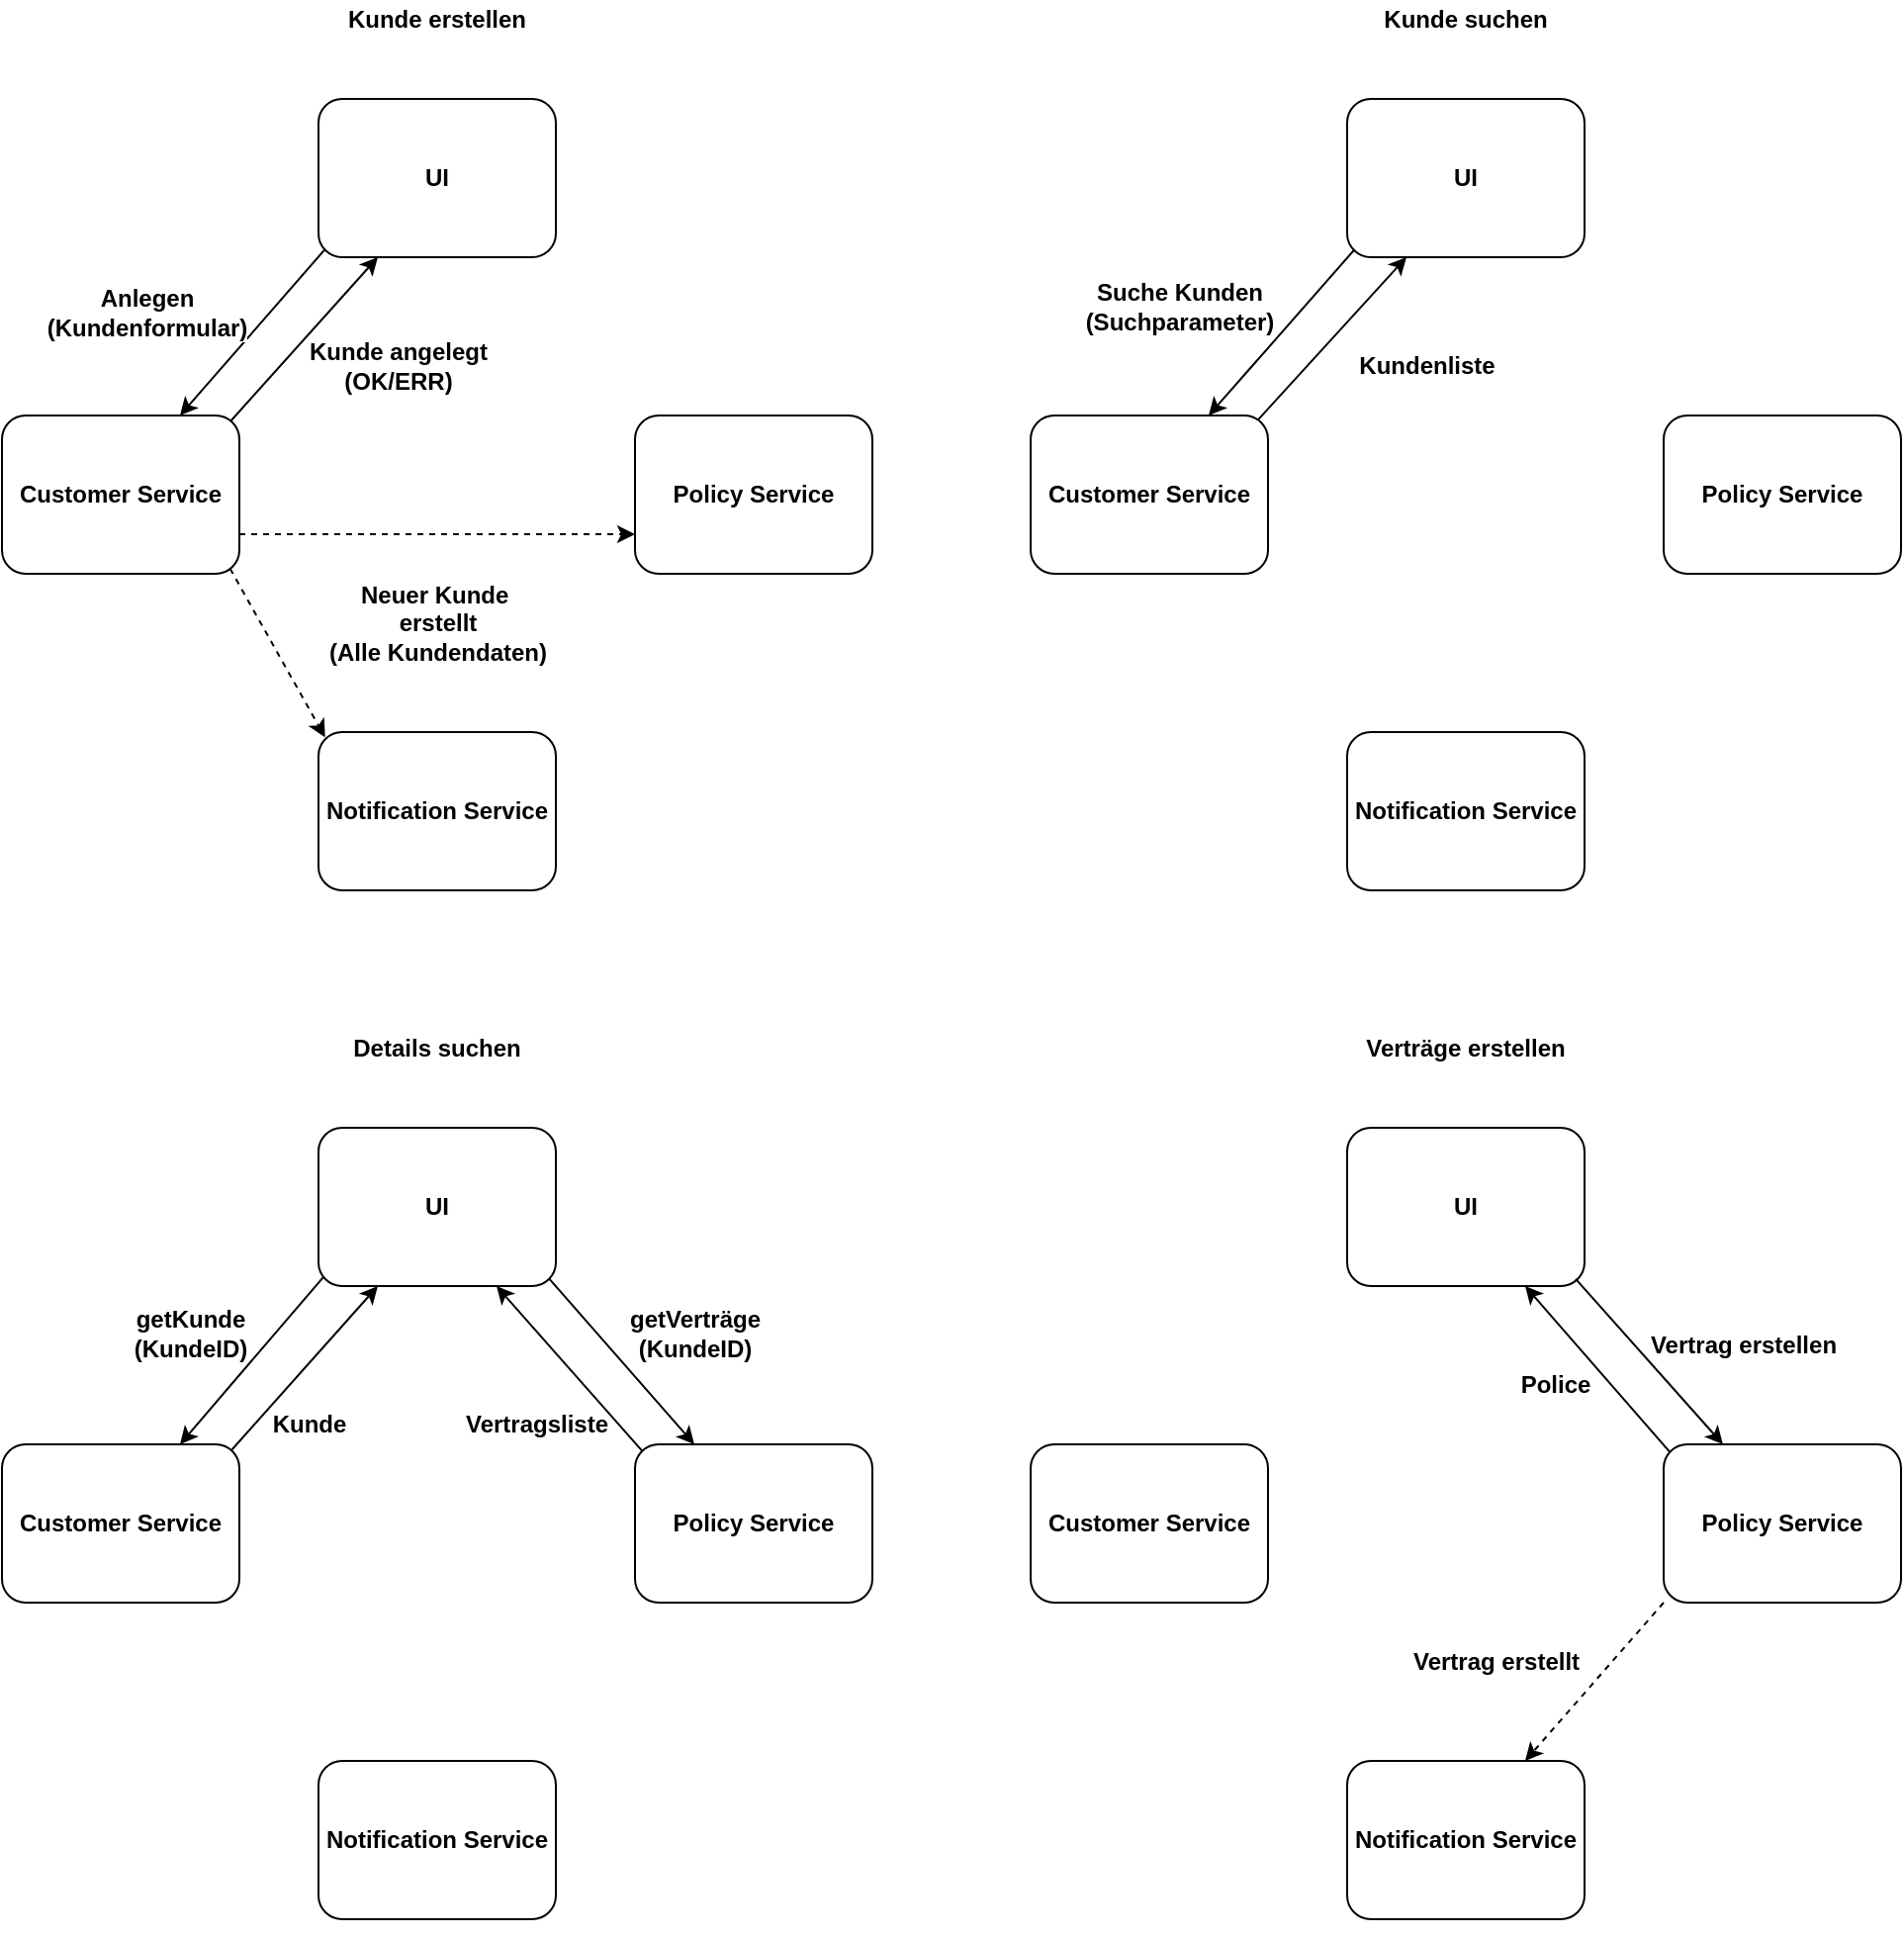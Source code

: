 <mxfile version="20.8.10" type="device"><diagram id="vUBVWj_TVEhbHlEXIbPc" name="Page-1"><mxGraphModel dx="2171" dy="1465" grid="1" gridSize="10" guides="1" tooltips="1" connect="1" arrows="1" fold="1" page="0" pageScale="1" pageWidth="827" pageHeight="1169" math="0" shadow="0"><root><mxCell id="0"/><mxCell id="1" parent="0"/><mxCell id="7O76CwQ0gycXTj-WSQ7d-1" value="" style="group;fontStyle=1;fontSize=12;" parent="1" vertex="1" connectable="0"><mxGeometry x="200" y="30" width="440" height="450" as="geometry"/></mxCell><mxCell id="97YL_J8Bglhj1jAFLQvO-1" value="UI" style="rounded=1;whiteSpace=wrap;html=1;fontStyle=1;fontSize=12;" parent="7O76CwQ0gycXTj-WSQ7d-1" vertex="1"><mxGeometry x="160" y="50" width="120" height="80" as="geometry"/></mxCell><mxCell id="97YL_J8Bglhj1jAFLQvO-2" value="Notification Service" style="rounded=1;whiteSpace=wrap;html=1;fontStyle=1;fontSize=12;" parent="7O76CwQ0gycXTj-WSQ7d-1" vertex="1"><mxGeometry x="160" y="370" width="120" height="80" as="geometry"/></mxCell><mxCell id="97YL_J8Bglhj1jAFLQvO-34" style="rounded=0;orthogonalLoop=1;jettySize=auto;html=1;exitX=0.961;exitY=0.968;exitDx=0;exitDy=0;entryX=0.028;entryY=0.033;entryDx=0;entryDy=0;dashed=1;entryPerimeter=0;exitPerimeter=0;fontStyle=1;fontSize=12;" parent="7O76CwQ0gycXTj-WSQ7d-1" source="97YL_J8Bglhj1jAFLQvO-3" target="97YL_J8Bglhj1jAFLQvO-2" edge="1"><mxGeometry relative="1" as="geometry"/></mxCell><mxCell id="97YL_J8Bglhj1jAFLQvO-36" style="edgeStyle=none;rounded=0;orthogonalLoop=1;jettySize=auto;html=1;exitX=0.965;exitY=0.033;exitDx=0;exitDy=0;entryX=0.25;entryY=1;entryDx=0;entryDy=0;exitPerimeter=0;fontStyle=1;fontSize=12;" parent="7O76CwQ0gycXTj-WSQ7d-1" source="97YL_J8Bglhj1jAFLQvO-3" target="97YL_J8Bglhj1jAFLQvO-1" edge="1"><mxGeometry relative="1" as="geometry"/></mxCell><mxCell id="97YL_J8Bglhj1jAFLQvO-3" value="Customer Service" style="rounded=1;whiteSpace=wrap;html=1;fontStyle=1;fontSize=12;" parent="7O76CwQ0gycXTj-WSQ7d-1" vertex="1"><mxGeometry y="210" width="120" height="80" as="geometry"/></mxCell><mxCell id="97YL_J8Bglhj1jAFLQvO-37" style="edgeStyle=none;rounded=0;orthogonalLoop=1;jettySize=auto;html=1;exitX=0.024;exitY=0.956;exitDx=0;exitDy=0;entryX=0.75;entryY=0;entryDx=0;entryDy=0;exitPerimeter=0;fontStyle=1;fontSize=12;" parent="7O76CwQ0gycXTj-WSQ7d-1" source="97YL_J8Bglhj1jAFLQvO-1" target="97YL_J8Bglhj1jAFLQvO-3" edge="1"><mxGeometry relative="1" as="geometry"/></mxCell><mxCell id="97YL_J8Bglhj1jAFLQvO-38" value="Anlegen&lt;br style=&quot;font-size: 12px;&quot;&gt;(Kundenformular)" style="edgeLabel;html=1;align=center;verticalAlign=middle;resizable=0;points=[];fontSize=12;fontStyle=1" parent="97YL_J8Bglhj1jAFLQvO-37" vertex="1" connectable="0"><mxGeometry x="-0.437" y="2" relative="1" as="geometry"><mxPoint x="-71.75" y="6.11" as="offset"/></mxGeometry></mxCell><mxCell id="97YL_J8Bglhj1jAFLQvO-4" value="Policy Service" style="rounded=1;whiteSpace=wrap;html=1;fontStyle=1;fontSize=12;" parent="7O76CwQ0gycXTj-WSQ7d-1" vertex="1"><mxGeometry x="320" y="210" width="120" height="80" as="geometry"/></mxCell><mxCell id="97YL_J8Bglhj1jAFLQvO-35" style="edgeStyle=none;rounded=0;orthogonalLoop=1;jettySize=auto;html=1;exitX=1;exitY=0.75;exitDx=0;exitDy=0;entryX=0;entryY=0.75;entryDx=0;entryDy=0;dashed=1;fontStyle=1;fontSize=12;" parent="7O76CwQ0gycXTj-WSQ7d-1" source="97YL_J8Bglhj1jAFLQvO-3" target="97YL_J8Bglhj1jAFLQvO-4" edge="1"><mxGeometry relative="1" as="geometry"/></mxCell><mxCell id="97YL_J8Bglhj1jAFLQvO-5" style="edgeStyle=orthogonalEdgeStyle;rounded=0;orthogonalLoop=1;jettySize=auto;html=1;exitX=0.5;exitY=1;exitDx=0;exitDy=0;fontStyle=1;fontSize=12;" parent="7O76CwQ0gycXTj-WSQ7d-1" source="97YL_J8Bglhj1jAFLQvO-2" target="97YL_J8Bglhj1jAFLQvO-2" edge="1"><mxGeometry relative="1" as="geometry"/></mxCell><mxCell id="97YL_J8Bglhj1jAFLQvO-10" value="Kunde erstellen" style="text;html=1;strokeColor=none;fillColor=none;align=center;verticalAlign=middle;whiteSpace=wrap;rounded=0;fontStyle=1;fontSize=12;" parent="7O76CwQ0gycXTj-WSQ7d-1" vertex="1"><mxGeometry width="440" height="20" as="geometry"/></mxCell><mxCell id="97YL_J8Bglhj1jAFLQvO-39" value="Kunde angelegt&lt;br style=&quot;font-size: 12px;&quot;&gt;(OK/ERR)" style="text;html=1;align=center;verticalAlign=middle;resizable=0;points=[];autosize=1;fontStyle=1;fontSize=12;" parent="7O76CwQ0gycXTj-WSQ7d-1" vertex="1"><mxGeometry x="145" y="165" width="110" height="40" as="geometry"/></mxCell><mxCell id="97YL_J8Bglhj1jAFLQvO-40" value="Neuer Kunde&amp;nbsp;&lt;br style=&quot;font-size: 12px;&quot;&gt;erstellt&lt;br style=&quot;font-size: 12px;&quot;&gt;(Alle Kundendaten)" style="text;html=1;align=center;verticalAlign=middle;resizable=0;points=[];autosize=1;fontSize=12;fontStyle=1" parent="7O76CwQ0gycXTj-WSQ7d-1" vertex="1"><mxGeometry x="155" y="285" width="130" height="60" as="geometry"/></mxCell><mxCell id="7O76CwQ0gycXTj-WSQ7d-2" value="" style="group;fontStyle=1;fontSize=12;" parent="1" vertex="1" connectable="0"><mxGeometry x="720" y="30" width="440" height="450" as="geometry"/></mxCell><mxCell id="97YL_J8Bglhj1jAFLQvO-17" value="UI" style="rounded=1;whiteSpace=wrap;html=1;fontStyle=1;fontSize=12;" parent="7O76CwQ0gycXTj-WSQ7d-2" vertex="1"><mxGeometry x="160" y="50" width="120" height="80" as="geometry"/></mxCell><mxCell id="97YL_J8Bglhj1jAFLQvO-18" value="Notification Service" style="rounded=1;whiteSpace=wrap;html=1;fontStyle=1;fontSize=12;" parent="7O76CwQ0gycXTj-WSQ7d-2" vertex="1"><mxGeometry x="160" y="370" width="120" height="80" as="geometry"/></mxCell><mxCell id="97YL_J8Bglhj1jAFLQvO-43" style="edgeStyle=none;rounded=0;orthogonalLoop=1;jettySize=auto;html=1;exitX=0.956;exitY=0.03;exitDx=0;exitDy=0;entryX=0.25;entryY=1;entryDx=0;entryDy=0;fontSize=12;exitPerimeter=0;fontStyle=1" parent="7O76CwQ0gycXTj-WSQ7d-2" source="97YL_J8Bglhj1jAFLQvO-19" target="97YL_J8Bglhj1jAFLQvO-17" edge="1"><mxGeometry relative="1" as="geometry"/></mxCell><mxCell id="97YL_J8Bglhj1jAFLQvO-19" value="Customer Service" style="rounded=1;whiteSpace=wrap;html=1;fontStyle=1;fontSize=12;" parent="7O76CwQ0gycXTj-WSQ7d-2" vertex="1"><mxGeometry y="210" width="120" height="80" as="geometry"/></mxCell><mxCell id="97YL_J8Bglhj1jAFLQvO-20" value="Policy Service" style="rounded=1;whiteSpace=wrap;html=1;fontStyle=1;fontSize=12;" parent="7O76CwQ0gycXTj-WSQ7d-2" vertex="1"><mxGeometry x="320" y="210" width="120" height="80" as="geometry"/></mxCell><mxCell id="97YL_J8Bglhj1jAFLQvO-44" style="edgeStyle=none;rounded=0;orthogonalLoop=1;jettySize=auto;html=1;exitX=0.032;exitY=0.95;exitDx=0;exitDy=0;entryX=0.75;entryY=0;entryDx=0;entryDy=0;fontSize=12;exitPerimeter=0;fontStyle=1" parent="7O76CwQ0gycXTj-WSQ7d-2" source="97YL_J8Bglhj1jAFLQvO-17" target="97YL_J8Bglhj1jAFLQvO-19" edge="1"><mxGeometry relative="1" as="geometry"/></mxCell><mxCell id="97YL_J8Bglhj1jAFLQvO-21" style="edgeStyle=orthogonalEdgeStyle;rounded=0;orthogonalLoop=1;jettySize=auto;html=1;exitX=0.5;exitY=1;exitDx=0;exitDy=0;fontStyle=1;fontSize=12;" parent="7O76CwQ0gycXTj-WSQ7d-2" source="97YL_J8Bglhj1jAFLQvO-18" target="97YL_J8Bglhj1jAFLQvO-18" edge="1"><mxGeometry relative="1" as="geometry"/></mxCell><mxCell id="97YL_J8Bglhj1jAFLQvO-22" value="Kunde suchen" style="text;html=1;strokeColor=none;fillColor=none;align=center;verticalAlign=middle;whiteSpace=wrap;rounded=0;fontStyle=1;fontSize=12;" parent="7O76CwQ0gycXTj-WSQ7d-2" vertex="1"><mxGeometry width="440" height="20" as="geometry"/></mxCell><mxCell id="97YL_J8Bglhj1jAFLQvO-45" value="Suche Kunden&lt;br style=&quot;font-size: 12px;&quot;&gt;(Suchparameter)" style="text;html=1;align=center;verticalAlign=middle;resizable=0;points=[];autosize=1;fontSize=12;fontStyle=1" parent="7O76CwQ0gycXTj-WSQ7d-2" vertex="1"><mxGeometry x="15" y="135" width="120" height="40" as="geometry"/></mxCell><mxCell id="97YL_J8Bglhj1jAFLQvO-46" value="Kundenliste" style="text;html=1;align=center;verticalAlign=middle;resizable=0;points=[];autosize=1;fontSize=12;fontStyle=1" parent="7O76CwQ0gycXTj-WSQ7d-2" vertex="1"><mxGeometry x="155" y="170" width="90" height="30" as="geometry"/></mxCell><mxCell id="7O76CwQ0gycXTj-WSQ7d-3" value="" style="group;fontStyle=1;fontSize=12;" parent="1" vertex="1" connectable="0"><mxGeometry x="720" y="550" width="440" height="450" as="geometry"/></mxCell><mxCell id="97YL_J8Bglhj1jAFLQvO-23" value="UI" style="rounded=1;whiteSpace=wrap;html=1;fontStyle=1;fontSize=12;" parent="7O76CwQ0gycXTj-WSQ7d-3" vertex="1"><mxGeometry x="160" y="50" width="120" height="80" as="geometry"/></mxCell><mxCell id="97YL_J8Bglhj1jAFLQvO-24" value="Notification Service" style="rounded=1;whiteSpace=wrap;html=1;fontStyle=1;fontSize=12;" parent="7O76CwQ0gycXTj-WSQ7d-3" vertex="1"><mxGeometry x="160" y="370" width="120" height="80" as="geometry"/></mxCell><mxCell id="97YL_J8Bglhj1jAFLQvO-25" value="Customer Service" style="rounded=1;whiteSpace=wrap;html=1;fontStyle=1;fontSize=12;" parent="7O76CwQ0gycXTj-WSQ7d-3" vertex="1"><mxGeometry y="210" width="120" height="80" as="geometry"/></mxCell><mxCell id="97YL_J8Bglhj1jAFLQvO-60" style="edgeStyle=none;rounded=0;orthogonalLoop=1;jettySize=auto;html=1;exitX=0.03;exitY=0.055;exitDx=0;exitDy=0;entryX=0.75;entryY=1;entryDx=0;entryDy=0;fontSize=12;exitPerimeter=0;fontStyle=1" parent="7O76CwQ0gycXTj-WSQ7d-3" source="97YL_J8Bglhj1jAFLQvO-26" target="97YL_J8Bglhj1jAFLQvO-23" edge="1"><mxGeometry relative="1" as="geometry"/></mxCell><mxCell id="97YL_J8Bglhj1jAFLQvO-63" style="edgeStyle=none;rounded=0;orthogonalLoop=1;jettySize=auto;html=1;exitX=0;exitY=1;exitDx=0;exitDy=0;entryX=0.75;entryY=0;entryDx=0;entryDy=0;fontSize=12;dashed=1;fontStyle=1" parent="7O76CwQ0gycXTj-WSQ7d-3" source="97YL_J8Bglhj1jAFLQvO-26" target="97YL_J8Bglhj1jAFLQvO-24" edge="1"><mxGeometry relative="1" as="geometry"/></mxCell><mxCell id="97YL_J8Bglhj1jAFLQvO-26" value="Policy Service" style="rounded=1;whiteSpace=wrap;html=1;fontStyle=1;fontSize=12;" parent="7O76CwQ0gycXTj-WSQ7d-3" vertex="1"><mxGeometry x="320" y="210" width="120" height="80" as="geometry"/></mxCell><mxCell id="97YL_J8Bglhj1jAFLQvO-59" style="edgeStyle=none;rounded=0;orthogonalLoop=1;jettySize=auto;html=1;exitX=0.963;exitY=0.955;exitDx=0;exitDy=0;entryX=0.25;entryY=0;entryDx=0;entryDy=0;fontSize=12;exitPerimeter=0;fontStyle=1" parent="7O76CwQ0gycXTj-WSQ7d-3" source="97YL_J8Bglhj1jAFLQvO-23" target="97YL_J8Bglhj1jAFLQvO-26" edge="1"><mxGeometry relative="1" as="geometry"/></mxCell><mxCell id="97YL_J8Bglhj1jAFLQvO-27" style="edgeStyle=orthogonalEdgeStyle;rounded=0;orthogonalLoop=1;jettySize=auto;html=1;exitX=0.5;exitY=1;exitDx=0;exitDy=0;fontStyle=1;fontSize=12;" parent="7O76CwQ0gycXTj-WSQ7d-3" source="97YL_J8Bglhj1jAFLQvO-24" target="97YL_J8Bglhj1jAFLQvO-24" edge="1"><mxGeometry relative="1" as="geometry"/></mxCell><mxCell id="97YL_J8Bglhj1jAFLQvO-28" value="Verträge erstellen" style="text;html=1;strokeColor=none;fillColor=none;align=center;verticalAlign=middle;whiteSpace=wrap;rounded=0;fontStyle=1;fontSize=12;" parent="7O76CwQ0gycXTj-WSQ7d-3" vertex="1"><mxGeometry width="440" height="20" as="geometry"/></mxCell><mxCell id="97YL_J8Bglhj1jAFLQvO-61" value="Vertrag erstellen" style="text;html=1;align=center;verticalAlign=middle;resizable=0;points=[];autosize=1;fontSize=12;fontStyle=1" parent="7O76CwQ0gycXTj-WSQ7d-3" vertex="1"><mxGeometry x="300" y="145" width="120" height="30" as="geometry"/></mxCell><mxCell id="97YL_J8Bglhj1jAFLQvO-62" value="Police" style="text;html=1;align=center;verticalAlign=middle;resizable=0;points=[];autosize=1;fontSize=12;fontStyle=1" parent="7O76CwQ0gycXTj-WSQ7d-3" vertex="1"><mxGeometry x="235" y="165" width="60" height="30" as="geometry"/></mxCell><mxCell id="97YL_J8Bglhj1jAFLQvO-64" value="Vertrag erstellt" style="text;html=1;align=center;verticalAlign=middle;resizable=0;points=[];autosize=1;fontSize=12;fontStyle=1" parent="7O76CwQ0gycXTj-WSQ7d-3" vertex="1"><mxGeometry x="180" y="305" width="110" height="30" as="geometry"/></mxCell><mxCell id="7O76CwQ0gycXTj-WSQ7d-4" value="" style="group;strokeWidth=1;fontStyle=1;fontSize=12;" parent="1" vertex="1" connectable="0"><mxGeometry x="200" y="550" width="440" height="450" as="geometry"/></mxCell><mxCell id="97YL_J8Bglhj1jAFLQvO-11" value="UI" style="rounded=1;whiteSpace=wrap;html=1;glass=0;shadow=0;fontStyle=1;fontSize=12;" parent="7O76CwQ0gycXTj-WSQ7d-4" vertex="1"><mxGeometry x="160" y="50" width="120" height="80" as="geometry"/></mxCell><mxCell id="97YL_J8Bglhj1jAFLQvO-12" value="Notification Service" style="rounded=1;whiteSpace=wrap;html=1;fontStyle=1;fontSize=12;" parent="7O76CwQ0gycXTj-WSQ7d-4" vertex="1"><mxGeometry x="160" y="370" width="120" height="80" as="geometry"/></mxCell><mxCell id="97YL_J8Bglhj1jAFLQvO-48" style="edgeStyle=none;rounded=0;orthogonalLoop=1;jettySize=auto;html=1;exitX=0.969;exitY=0.033;exitDx=0;exitDy=0;entryX=0.25;entryY=1;entryDx=0;entryDy=0;fontSize=12;exitPerimeter=0;fontStyle=1" parent="7O76CwQ0gycXTj-WSQ7d-4" source="97YL_J8Bglhj1jAFLQvO-13" target="97YL_J8Bglhj1jAFLQvO-11" edge="1"><mxGeometry relative="1" as="geometry"/></mxCell><mxCell id="97YL_J8Bglhj1jAFLQvO-13" value="Customer Service" style="rounded=1;whiteSpace=wrap;html=1;fontStyle=1;fontSize=12;" parent="7O76CwQ0gycXTj-WSQ7d-4" vertex="1"><mxGeometry y="210" width="120" height="80" as="geometry"/></mxCell><mxCell id="97YL_J8Bglhj1jAFLQvO-47" style="edgeStyle=none;rounded=0;orthogonalLoop=1;jettySize=auto;html=1;entryX=0.75;entryY=0;entryDx=0;entryDy=0;fontSize=12;exitX=0.02;exitY=0.944;exitDx=0;exitDy=0;exitPerimeter=0;fontStyle=1" parent="7O76CwQ0gycXTj-WSQ7d-4" source="97YL_J8Bglhj1jAFLQvO-11" target="97YL_J8Bglhj1jAFLQvO-13" edge="1"><mxGeometry relative="1" as="geometry"><mxPoint x="150" y="140" as="sourcePoint"/></mxGeometry></mxCell><mxCell id="97YL_J8Bglhj1jAFLQvO-52" style="edgeStyle=none;rounded=0;orthogonalLoop=1;jettySize=auto;html=1;exitX=0.032;exitY=0.045;exitDx=0;exitDy=0;fontSize=12;exitPerimeter=0;entryX=0.75;entryY=1;entryDx=0;entryDy=0;fontStyle=1" parent="7O76CwQ0gycXTj-WSQ7d-4" source="97YL_J8Bglhj1jAFLQvO-14" target="97YL_J8Bglhj1jAFLQvO-11" edge="1"><mxGeometry relative="1" as="geometry"><mxPoint x="250" y="140" as="targetPoint"/></mxGeometry></mxCell><mxCell id="97YL_J8Bglhj1jAFLQvO-14" value="Policy Service" style="rounded=1;whiteSpace=wrap;html=1;fontStyle=1;fontSize=12;" parent="7O76CwQ0gycXTj-WSQ7d-4" vertex="1"><mxGeometry x="320" y="210" width="120" height="80" as="geometry"/></mxCell><mxCell id="97YL_J8Bglhj1jAFLQvO-54" style="edgeStyle=none;rounded=0;orthogonalLoop=1;jettySize=auto;html=1;exitX=0.973;exitY=0.956;exitDx=0;exitDy=0;entryX=0.25;entryY=0;entryDx=0;entryDy=0;fontSize=12;exitPerimeter=0;fontStyle=1" parent="7O76CwQ0gycXTj-WSQ7d-4" source="97YL_J8Bglhj1jAFLQvO-11" target="97YL_J8Bglhj1jAFLQvO-14" edge="1"><mxGeometry relative="1" as="geometry"/></mxCell><mxCell id="97YL_J8Bglhj1jAFLQvO-15" style="edgeStyle=orthogonalEdgeStyle;rounded=0;orthogonalLoop=1;jettySize=auto;html=1;exitX=0.5;exitY=1;exitDx=0;exitDy=0;fontStyle=1;fontSize=12;" parent="7O76CwQ0gycXTj-WSQ7d-4" source="97YL_J8Bglhj1jAFLQvO-12" target="97YL_J8Bglhj1jAFLQvO-12" edge="1"><mxGeometry relative="1" as="geometry"/></mxCell><mxCell id="97YL_J8Bglhj1jAFLQvO-16" value="Details suchen" style="text;html=1;strokeColor=none;fillColor=none;align=center;verticalAlign=middle;whiteSpace=wrap;rounded=0;fontStyle=1;fontSize=12;" parent="7O76CwQ0gycXTj-WSQ7d-4" vertex="1"><mxGeometry width="440" height="20" as="geometry"/></mxCell><mxCell id="97YL_J8Bglhj1jAFLQvO-55" value="getKunde&lt;br style=&quot;font-size: 12px;&quot;&gt;(KundeID)" style="text;html=1;align=center;verticalAlign=middle;resizable=0;points=[];autosize=1;fontSize=12;fontStyle=1" parent="7O76CwQ0gycXTj-WSQ7d-4" vertex="1"><mxGeometry x="55" y="134" width="80" height="40" as="geometry"/></mxCell><mxCell id="97YL_J8Bglhj1jAFLQvO-56" value="Kunde" style="text;html=1;align=center;verticalAlign=middle;resizable=0;points=[];autosize=1;fontSize=12;fontStyle=1" parent="7O76CwQ0gycXTj-WSQ7d-4" vertex="1"><mxGeometry x="125" y="185" width="60" height="30" as="geometry"/></mxCell><mxCell id="97YL_J8Bglhj1jAFLQvO-57" value="getVerträge&lt;br style=&quot;font-size: 12px;&quot;&gt;(KundeID)" style="text;html=1;align=center;verticalAlign=middle;resizable=0;points=[];autosize=1;fontSize=12;fontStyle=1" parent="7O76CwQ0gycXTj-WSQ7d-4" vertex="1"><mxGeometry x="305" y="134" width="90" height="40" as="geometry"/></mxCell><mxCell id="97YL_J8Bglhj1jAFLQvO-58" value="Vertragsliste" style="text;html=1;align=center;verticalAlign=middle;resizable=0;points=[];autosize=1;fontSize=12;fontStyle=1" parent="7O76CwQ0gycXTj-WSQ7d-4" vertex="1"><mxGeometry x="220" y="185" width="100" height="30" as="geometry"/></mxCell></root></mxGraphModel></diagram></mxfile>